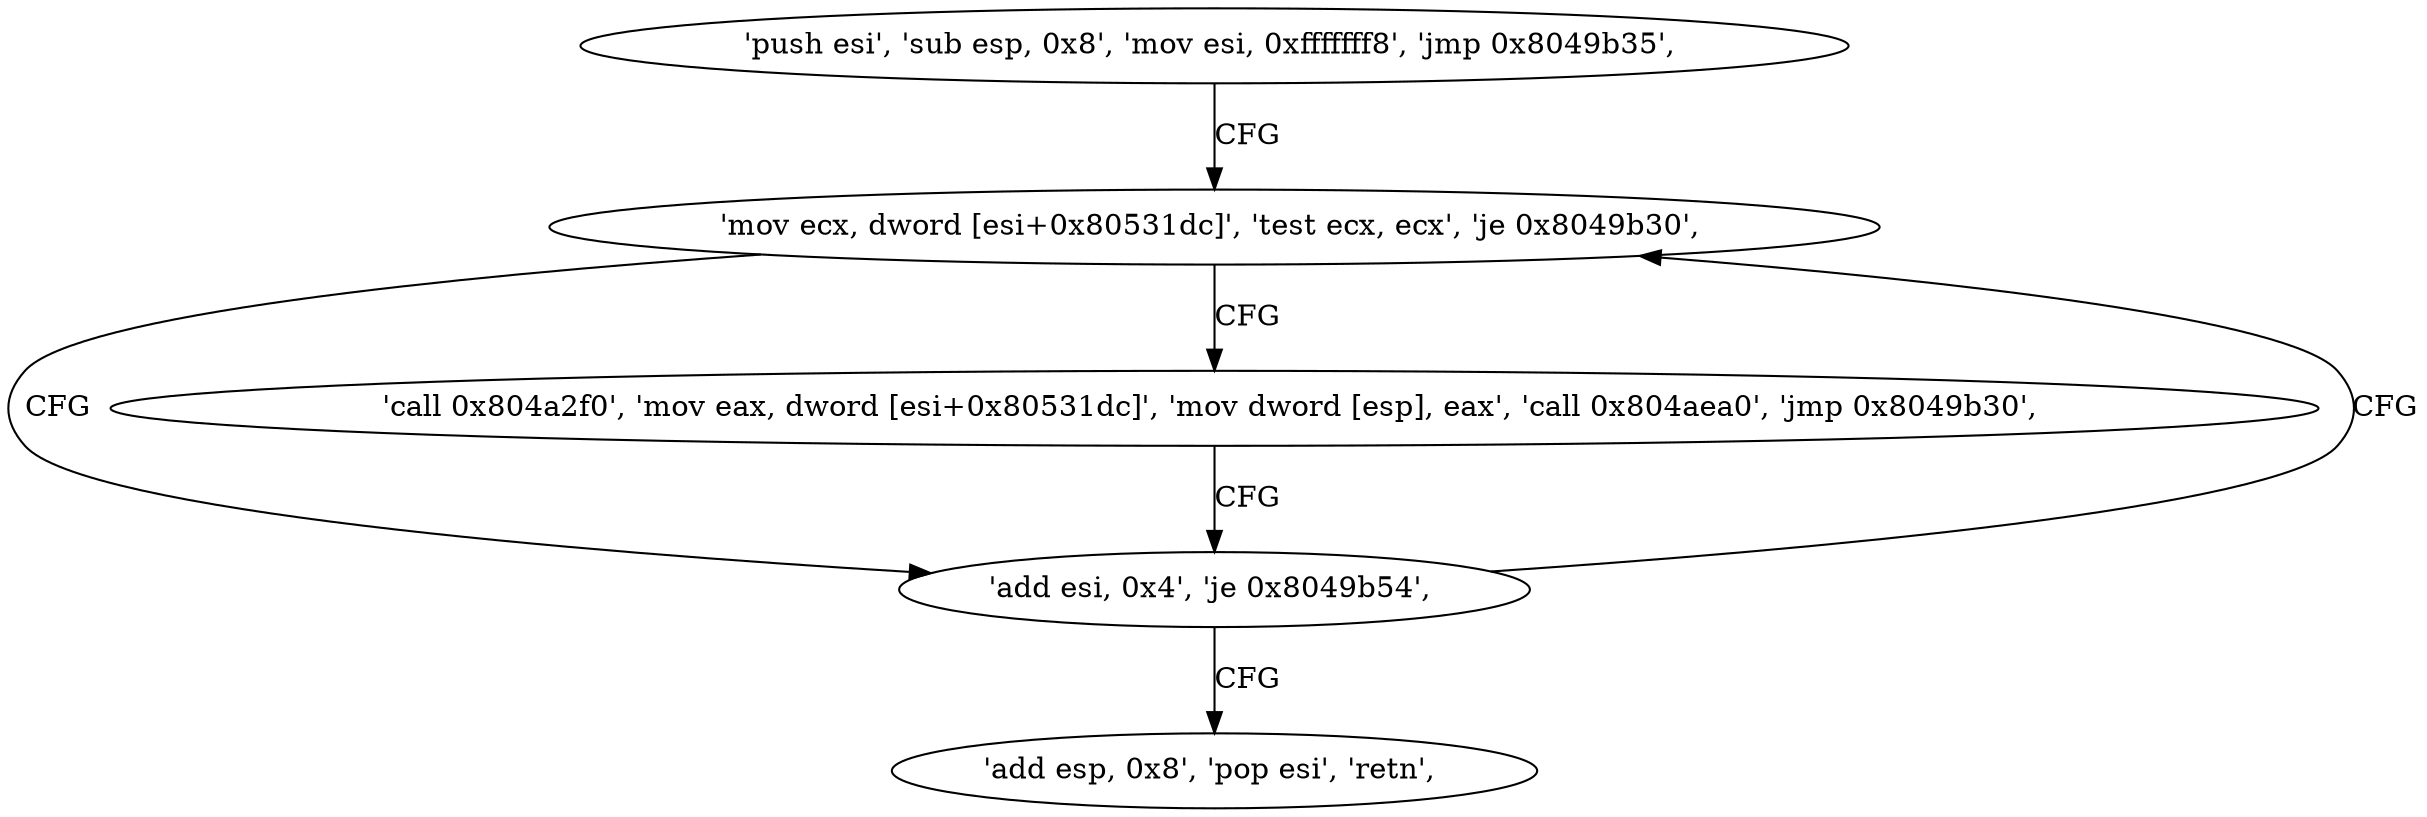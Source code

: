 digraph "func" {
"134519584" [label = "'push esi', 'sub esp, 0x8', 'mov esi, 0xfffffff8', 'jmp 0x8049b35', " ]
"134519605" [label = "'mov ecx, dword [esi+0x80531dc]', 'test ecx, ecx', 'je 0x8049b30', " ]
"134519600" [label = "'add esi, 0x4', 'je 0x8049b54', " ]
"134519615" [label = "'call 0x804a2f0', 'mov eax, dword [esi+0x80531dc]', 'mov dword [esp], eax', 'call 0x804aea0', 'jmp 0x8049b30', " ]
"134519636" [label = "'add esp, 0x8', 'pop esi', 'retn', " ]
"134519584" -> "134519605" [ label = "CFG" ]
"134519605" -> "134519600" [ label = "CFG" ]
"134519605" -> "134519615" [ label = "CFG" ]
"134519600" -> "134519636" [ label = "CFG" ]
"134519600" -> "134519605" [ label = "CFG" ]
"134519615" -> "134519600" [ label = "CFG" ]
}
